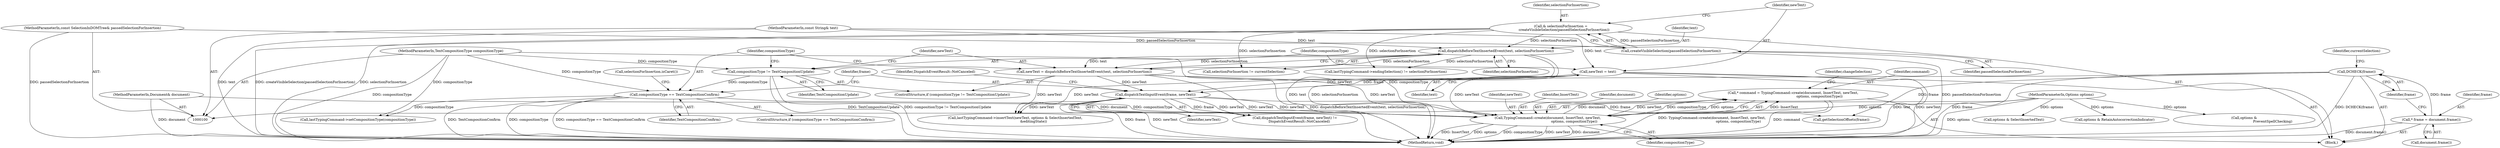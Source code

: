 digraph "0_Chrome_a69c7b5d863dacbb08bfaa04359e3bc0bb4470dc_1@API" {
"1000214" [label="(Call,* command = TypingCommand::create(document, InsertText, newText,\n                                                 options, compositionType))"];
"1000216" [label="(Call,TypingCommand::create(document, InsertText, newText,\n                                                 options, compositionType))"];
"1000101" [label="(MethodParameterIn,Document& document)"];
"1000124" [label="(Call,newText = text)"];
"1000102" [label="(MethodParameterIn,const String& text)"];
"1000131" [label="(Call,newText = dispatchBeforeTextInsertedEvent(text, selectionForInsertion))"];
"1000133" [label="(Call,dispatchBeforeTextInsertedEvent(text, selectionForInsertion))"];
"1000119" [label="(Call,& selectionForInsertion =\n      createVisibleSelection(passedSelectionForInsertion))"];
"1000121" [label="(Call,createVisibleSelection(passedSelectionForInsertion))"];
"1000103" [label="(MethodParameterIn,const SelectionInDOMTree& passedSelectionForInsertion)"];
"1000143" [label="(Call,dispatchTextInputEvent(frame, newText))"];
"1000112" [label="(Call,DCHECK(frame))"];
"1000109" [label="(Call,* frame = document.frame())"];
"1000104" [label="(MethodParameterIn,Options options)"];
"1000137" [label="(Call,compositionType == TextCompositionConfirm)"];
"1000128" [label="(Call,compositionType != TextCompositionUpdate)"];
"1000105" [label="(MethodParameterIn,TextCompositionType compositionType)"];
"1000214" [label="(Call,* command = TypingCommand::create(document, InsertText, newText,\n                                                 options, compositionType))"];
"1000219" [label="(Identifier,newText)"];
"1000218" [label="(Identifier,InsertText)"];
"1000142" [label="(Call,dispatchTextInputEvent(frame, newText) !=\n        DispatchEventResult::NotCanceled)"];
"1000253" [label="(MethodReturn,void)"];
"1000217" [label="(Identifier,document)"];
"1000183" [label="(Call,lastTypingCommand->setCompositionType(compositionType))"];
"1000175" [label="(Call,lastTypingCommand->endingSelection() != selectionForInsertion)"];
"1000129" [label="(Identifier,compositionType)"];
"1000139" [label="(Identifier,TextCompositionConfirm)"];
"1000111" [label="(Call,document.frame())"];
"1000113" [label="(Identifier,frame)"];
"1000119" [label="(Call,& selectionForInsertion =\n      createVisibleSelection(passedSelectionForInsertion))"];
"1000130" [label="(Identifier,TextCompositionUpdate)"];
"1000207" [label="(Call,options & SelectInsertedText)"];
"1000216" [label="(Call,TypingCommand::create(document, InsertText, newText,\n                                                 options, compositionType))"];
"1000105" [label="(MethodParameterIn,TextCompositionType compositionType)"];
"1000132" [label="(Identifier,newText)"];
"1000125" [label="(Identifier,newText)"];
"1000120" [label="(Identifier,selectionForInsertion)"];
"1000224" [label="(Identifier,changeSelection)"];
"1000143" [label="(Call,dispatchTextInputEvent(frame, newText))"];
"1000103" [label="(MethodParameterIn,const SelectionInDOMTree& passedSelectionForInsertion)"];
"1000157" [label="(Call,getSelectionOffsets(frame))"];
"1000134" [label="(Identifier,text)"];
"1000122" [label="(Identifier,passedSelectionForInsertion)"];
"1000104" [label="(MethodParameterIn,Options options)"];
"1000144" [label="(Identifier,frame)"];
"1000102" [label="(MethodParameterIn,const String& text)"];
"1000220" [label="(Identifier,options)"];
"1000126" [label="(Identifier,text)"];
"1000186" [label="(Call,options & RetainAutocorrectionIndicator)"];
"1000110" [label="(Identifier,frame)"];
"1000215" [label="(Identifier,command)"];
"1000150" [label="(Call,selectionForInsertion.isCaret())"];
"1000135" [label="(Identifier,selectionForInsertion)"];
"1000124" [label="(Call,newText = text)"];
"1000128" [label="(Call,compositionType != TextCompositionUpdate)"];
"1000136" [label="(ControlStructure,if (compositionType == TextCompositionConfirm))"];
"1000116" [label="(Identifier,currentSelection)"];
"1000133" [label="(Call,dispatchBeforeTextInsertedEvent(text, selectionForInsertion))"];
"1000107" [label="(Block,)"];
"1000190" [label="(Call,options &\n                                                     PreventSpellChecking)"];
"1000109" [label="(Call,* frame = document.frame())"];
"1000138" [label="(Identifier,compositionType)"];
"1000225" [label="(Call,selectionForInsertion != currentSelection)"];
"1000127" [label="(ControlStructure,if (compositionType != TextCompositionUpdate))"];
"1000205" [label="(Call,lastTypingCommand->insertText(newText, options & SelectInsertedText,\n                                  &editingState))"];
"1000131" [label="(Call,newText = dispatchBeforeTextInsertedEvent(text, selectionForInsertion))"];
"1000112" [label="(Call,DCHECK(frame))"];
"1000121" [label="(Call,createVisibleSelection(passedSelectionForInsertion))"];
"1000137" [label="(Call,compositionType == TextCompositionConfirm)"];
"1000146" [label="(Identifier,DispatchEventResult::NotCanceled)"];
"1000101" [label="(MethodParameterIn,Document& document)"];
"1000221" [label="(Identifier,compositionType)"];
"1000145" [label="(Identifier,newText)"];
"1000214" -> "1000107"  [label="AST: "];
"1000214" -> "1000216"  [label="CFG: "];
"1000215" -> "1000214"  [label="AST: "];
"1000216" -> "1000214"  [label="AST: "];
"1000224" -> "1000214"  [label="CFG: "];
"1000214" -> "1000253"  [label="DDG: TypingCommand::create(document, InsertText, newText,\n                                                 options, compositionType)"];
"1000214" -> "1000253"  [label="DDG: command"];
"1000216" -> "1000214"  [label="DDG: InsertText"];
"1000216" -> "1000214"  [label="DDG: document"];
"1000216" -> "1000214"  [label="DDG: newText"];
"1000216" -> "1000214"  [label="DDG: compositionType"];
"1000216" -> "1000214"  [label="DDG: options"];
"1000216" -> "1000221"  [label="CFG: "];
"1000217" -> "1000216"  [label="AST: "];
"1000218" -> "1000216"  [label="AST: "];
"1000219" -> "1000216"  [label="AST: "];
"1000220" -> "1000216"  [label="AST: "];
"1000221" -> "1000216"  [label="AST: "];
"1000216" -> "1000253"  [label="DDG: compositionType"];
"1000216" -> "1000253"  [label="DDG: newText"];
"1000216" -> "1000253"  [label="DDG: document"];
"1000216" -> "1000253"  [label="DDG: InsertText"];
"1000216" -> "1000253"  [label="DDG: options"];
"1000101" -> "1000216"  [label="DDG: document"];
"1000124" -> "1000216"  [label="DDG: newText"];
"1000131" -> "1000216"  [label="DDG: newText"];
"1000143" -> "1000216"  [label="DDG: newText"];
"1000104" -> "1000216"  [label="DDG: options"];
"1000137" -> "1000216"  [label="DDG: compositionType"];
"1000105" -> "1000216"  [label="DDG: compositionType"];
"1000101" -> "1000100"  [label="AST: "];
"1000101" -> "1000253"  [label="DDG: document"];
"1000124" -> "1000107"  [label="AST: "];
"1000124" -> "1000126"  [label="CFG: "];
"1000125" -> "1000124"  [label="AST: "];
"1000126" -> "1000124"  [label="AST: "];
"1000129" -> "1000124"  [label="CFG: "];
"1000124" -> "1000253"  [label="DDG: text"];
"1000124" -> "1000253"  [label="DDG: newText"];
"1000102" -> "1000124"  [label="DDG: text"];
"1000124" -> "1000143"  [label="DDG: newText"];
"1000124" -> "1000205"  [label="DDG: newText"];
"1000102" -> "1000100"  [label="AST: "];
"1000102" -> "1000253"  [label="DDG: text"];
"1000102" -> "1000133"  [label="DDG: text"];
"1000131" -> "1000127"  [label="AST: "];
"1000131" -> "1000133"  [label="CFG: "];
"1000132" -> "1000131"  [label="AST: "];
"1000133" -> "1000131"  [label="AST: "];
"1000138" -> "1000131"  [label="CFG: "];
"1000131" -> "1000253"  [label="DDG: newText"];
"1000131" -> "1000253"  [label="DDG: dispatchBeforeTextInsertedEvent(text, selectionForInsertion)"];
"1000133" -> "1000131"  [label="DDG: text"];
"1000133" -> "1000131"  [label="DDG: selectionForInsertion"];
"1000131" -> "1000143"  [label="DDG: newText"];
"1000131" -> "1000205"  [label="DDG: newText"];
"1000133" -> "1000135"  [label="CFG: "];
"1000134" -> "1000133"  [label="AST: "];
"1000135" -> "1000133"  [label="AST: "];
"1000133" -> "1000253"  [label="DDG: text"];
"1000133" -> "1000253"  [label="DDG: selectionForInsertion"];
"1000119" -> "1000133"  [label="DDG: selectionForInsertion"];
"1000133" -> "1000175"  [label="DDG: selectionForInsertion"];
"1000133" -> "1000225"  [label="DDG: selectionForInsertion"];
"1000119" -> "1000107"  [label="AST: "];
"1000119" -> "1000121"  [label="CFG: "];
"1000120" -> "1000119"  [label="AST: "];
"1000121" -> "1000119"  [label="AST: "];
"1000125" -> "1000119"  [label="CFG: "];
"1000119" -> "1000253"  [label="DDG: createVisibleSelection(passedSelectionForInsertion)"];
"1000119" -> "1000253"  [label="DDG: selectionForInsertion"];
"1000121" -> "1000119"  [label="DDG: passedSelectionForInsertion"];
"1000119" -> "1000175"  [label="DDG: selectionForInsertion"];
"1000119" -> "1000225"  [label="DDG: selectionForInsertion"];
"1000121" -> "1000122"  [label="CFG: "];
"1000122" -> "1000121"  [label="AST: "];
"1000121" -> "1000253"  [label="DDG: passedSelectionForInsertion"];
"1000103" -> "1000121"  [label="DDG: passedSelectionForInsertion"];
"1000103" -> "1000100"  [label="AST: "];
"1000103" -> "1000253"  [label="DDG: passedSelectionForInsertion"];
"1000143" -> "1000142"  [label="AST: "];
"1000143" -> "1000145"  [label="CFG: "];
"1000144" -> "1000143"  [label="AST: "];
"1000145" -> "1000143"  [label="AST: "];
"1000146" -> "1000143"  [label="CFG: "];
"1000143" -> "1000253"  [label="DDG: frame"];
"1000143" -> "1000253"  [label="DDG: newText"];
"1000143" -> "1000142"  [label="DDG: frame"];
"1000143" -> "1000142"  [label="DDG: newText"];
"1000112" -> "1000143"  [label="DDG: frame"];
"1000143" -> "1000157"  [label="DDG: frame"];
"1000143" -> "1000205"  [label="DDG: newText"];
"1000112" -> "1000107"  [label="AST: "];
"1000112" -> "1000113"  [label="CFG: "];
"1000113" -> "1000112"  [label="AST: "];
"1000116" -> "1000112"  [label="CFG: "];
"1000112" -> "1000253"  [label="DDG: DCHECK(frame)"];
"1000112" -> "1000253"  [label="DDG: frame"];
"1000109" -> "1000112"  [label="DDG: frame"];
"1000112" -> "1000157"  [label="DDG: frame"];
"1000109" -> "1000107"  [label="AST: "];
"1000109" -> "1000111"  [label="CFG: "];
"1000110" -> "1000109"  [label="AST: "];
"1000111" -> "1000109"  [label="AST: "];
"1000113" -> "1000109"  [label="CFG: "];
"1000109" -> "1000253"  [label="DDG: document.frame()"];
"1000104" -> "1000100"  [label="AST: "];
"1000104" -> "1000253"  [label="DDG: options"];
"1000104" -> "1000186"  [label="DDG: options"];
"1000104" -> "1000190"  [label="DDG: options"];
"1000104" -> "1000207"  [label="DDG: options"];
"1000137" -> "1000136"  [label="AST: "];
"1000137" -> "1000139"  [label="CFG: "];
"1000138" -> "1000137"  [label="AST: "];
"1000139" -> "1000137"  [label="AST: "];
"1000144" -> "1000137"  [label="CFG: "];
"1000150" -> "1000137"  [label="CFG: "];
"1000137" -> "1000253"  [label="DDG: TextCompositionConfirm"];
"1000137" -> "1000253"  [label="DDG: compositionType"];
"1000137" -> "1000253"  [label="DDG: compositionType == TextCompositionConfirm"];
"1000128" -> "1000137"  [label="DDG: compositionType"];
"1000105" -> "1000137"  [label="DDG: compositionType"];
"1000137" -> "1000183"  [label="DDG: compositionType"];
"1000128" -> "1000127"  [label="AST: "];
"1000128" -> "1000130"  [label="CFG: "];
"1000129" -> "1000128"  [label="AST: "];
"1000130" -> "1000128"  [label="AST: "];
"1000132" -> "1000128"  [label="CFG: "];
"1000138" -> "1000128"  [label="CFG: "];
"1000128" -> "1000253"  [label="DDG: TextCompositionUpdate"];
"1000128" -> "1000253"  [label="DDG: compositionType != TextCompositionUpdate"];
"1000105" -> "1000128"  [label="DDG: compositionType"];
"1000105" -> "1000100"  [label="AST: "];
"1000105" -> "1000253"  [label="DDG: compositionType"];
"1000105" -> "1000183"  [label="DDG: compositionType"];
}
